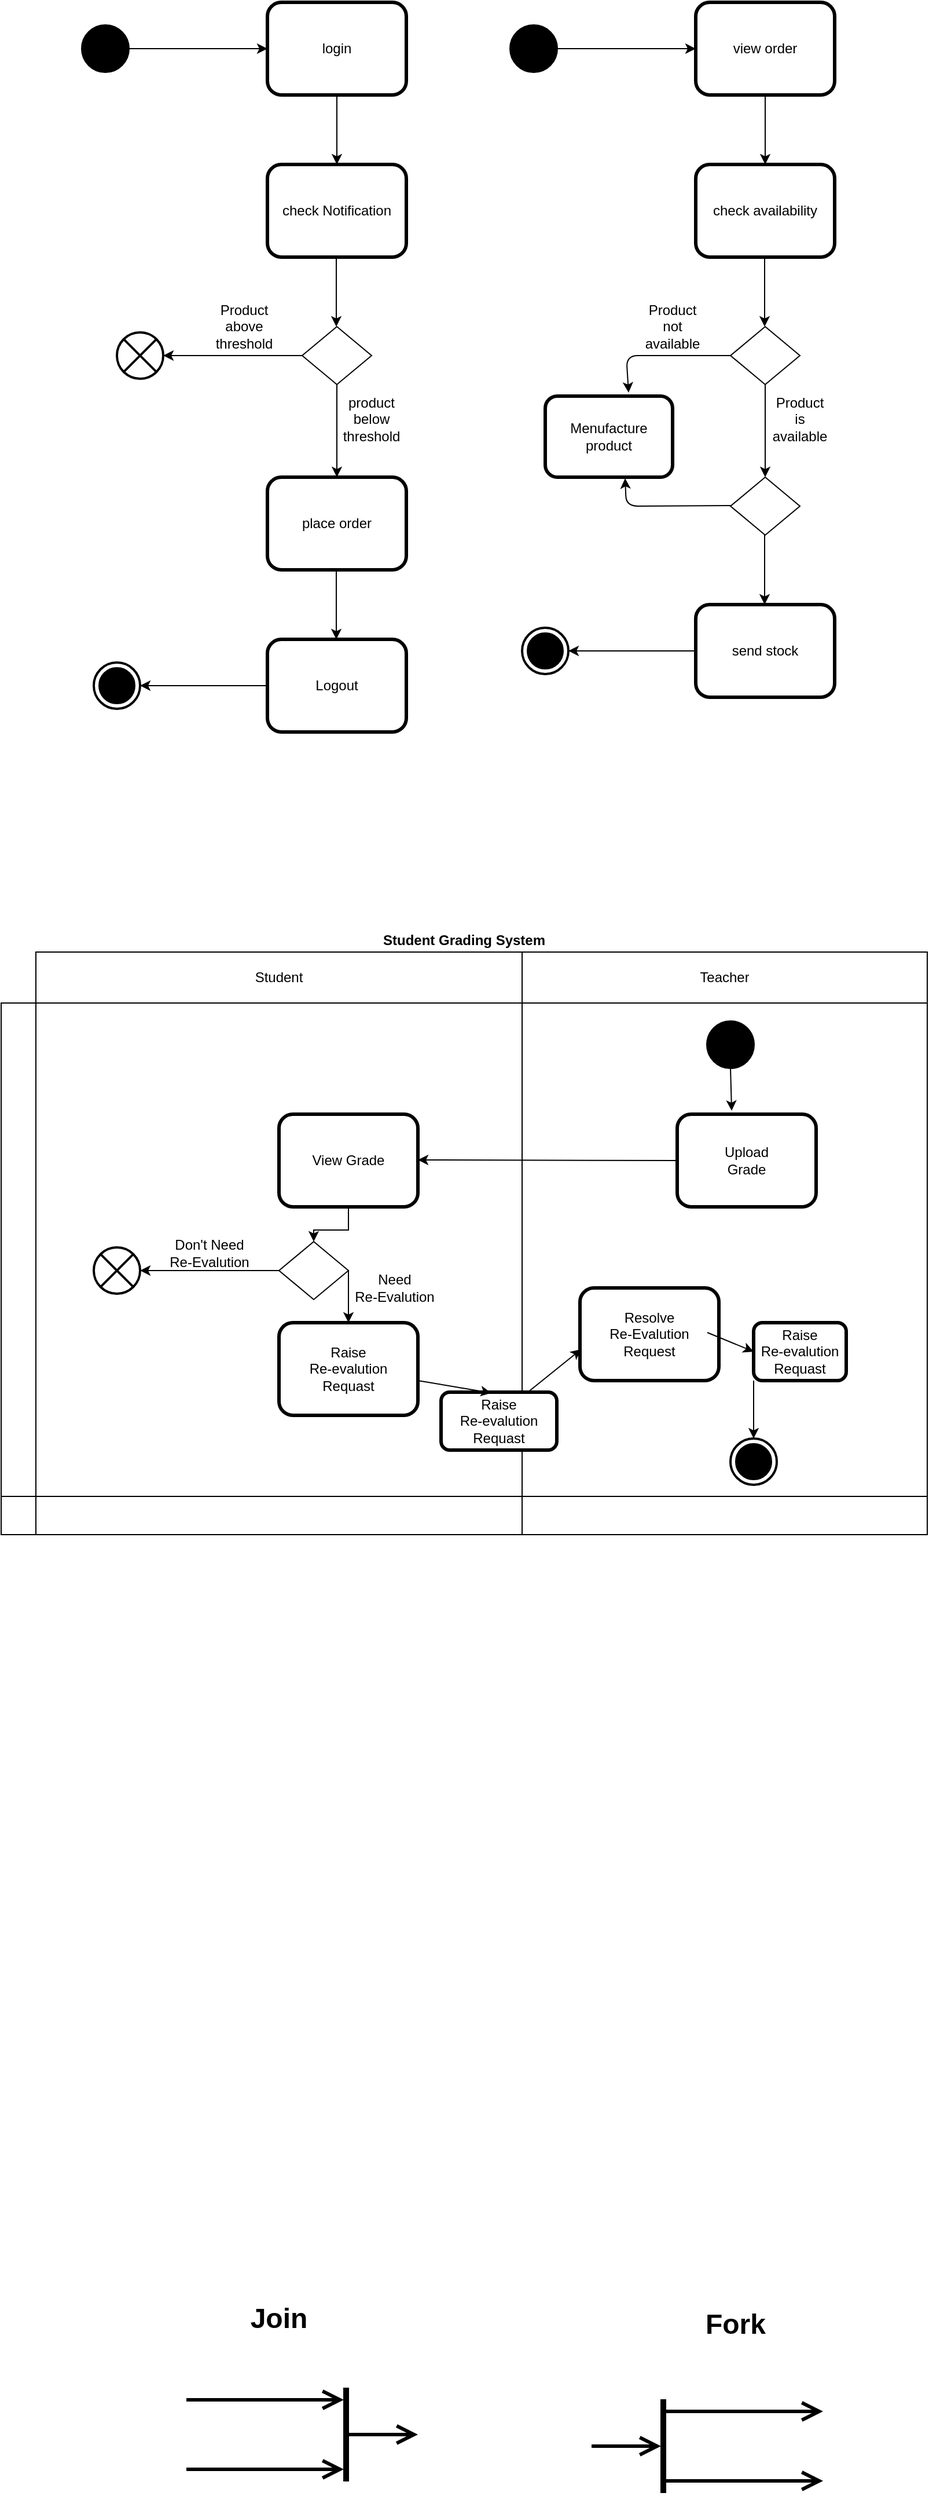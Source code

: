 <mxfile version="14.1.2" type="github">
  <diagram id="cJAWYM42isbmqPtvwPU_" name="Page-1">
    <mxGraphModel dx="1037" dy="586" grid="1" gridSize="10" guides="1" tooltips="1" connect="1" arrows="1" fold="1" page="1" pageScale="1" pageWidth="850" pageHeight="1100" math="0" shadow="0">
      <root>
        <mxCell id="0" />
        <mxCell id="1" parent="0" />
        <mxCell id="GiAE5ClyJ_Z83PEIx40X-1" value="" style="shape=ellipse;html=1;fillColor=#000000;strokeWidth=2;verticalLabelPosition=bottom;verticalAlignment=top;perimeter=ellipsePerimeter;" parent="1" vertex="1">
          <mxGeometry x="90" y="130" width="40" height="40" as="geometry" />
        </mxCell>
        <mxCell id="GiAE5ClyJ_Z83PEIx40X-2" value="" style="html=1;shape=mxgraph.sysml.actFinal;strokeWidth=2;verticalLabelPosition=bottom;verticalAlignment=top;" parent="1" vertex="1">
          <mxGeometry x="100" y="680" width="40" height="40" as="geometry" />
        </mxCell>
        <mxCell id="GiAE5ClyJ_Z83PEIx40X-3" value="login" style="shape=ext;rounded=1;html=1;whiteSpace=wrap;strokeWidth=3;" parent="1" vertex="1">
          <mxGeometry x="250" y="110" width="120" height="80" as="geometry" />
        </mxCell>
        <mxCell id="GiAE5ClyJ_Z83PEIx40X-4" value="" style="endArrow=classic;html=1;exitX=1;exitY=0.5;exitDx=0;exitDy=0;entryX=0;entryY=0.5;entryDx=0;entryDy=0;" parent="1" source="GiAE5ClyJ_Z83PEIx40X-1" target="GiAE5ClyJ_Z83PEIx40X-3" edge="1">
          <mxGeometry width="50" height="50" relative="1" as="geometry">
            <mxPoint x="400" y="250" as="sourcePoint" />
            <mxPoint x="450" y="200" as="targetPoint" />
          </mxGeometry>
        </mxCell>
        <mxCell id="GiAE5ClyJ_Z83PEIx40X-5" value="" style="endArrow=classic;html=1;exitX=0.5;exitY=1;exitDx=0;exitDy=0;" parent="1" source="GiAE5ClyJ_Z83PEIx40X-3" edge="1">
          <mxGeometry width="50" height="50" relative="1" as="geometry">
            <mxPoint x="400" y="250" as="sourcePoint" />
            <mxPoint x="310" y="250" as="targetPoint" />
          </mxGeometry>
        </mxCell>
        <mxCell id="GiAE5ClyJ_Z83PEIx40X-6" value="check Notification" style="shape=ext;rounded=1;html=1;whiteSpace=wrap;strokeWidth=3;" parent="1" vertex="1">
          <mxGeometry x="250" y="250" width="120" height="80" as="geometry" />
        </mxCell>
        <mxCell id="GiAE5ClyJ_Z83PEIx40X-7" value="" style="endArrow=classic;html=1;exitX=0.5;exitY=1;exitDx=0;exitDy=0;" parent="1" edge="1">
          <mxGeometry width="50" height="50" relative="1" as="geometry">
            <mxPoint x="309.5" y="330" as="sourcePoint" />
            <mxPoint x="309.5" y="390" as="targetPoint" />
          </mxGeometry>
        </mxCell>
        <mxCell id="GiAE5ClyJ_Z83PEIx40X-8" value="place order" style="shape=ext;rounded=1;html=1;whiteSpace=wrap;strokeWidth=3;" parent="1" vertex="1">
          <mxGeometry x="250" y="520" width="120" height="80" as="geometry" />
        </mxCell>
        <mxCell id="GiAE5ClyJ_Z83PEIx40X-11" value="" style="endArrow=classic;html=1;exitX=0.5;exitY=1;exitDx=0;exitDy=0;" parent="1" edge="1">
          <mxGeometry width="50" height="50" relative="1" as="geometry">
            <mxPoint x="309.5" y="600" as="sourcePoint" />
            <mxPoint x="309.5" y="660" as="targetPoint" />
          </mxGeometry>
        </mxCell>
        <mxCell id="GiAE5ClyJ_Z83PEIx40X-12" value="Logout" style="shape=ext;rounded=1;html=1;whiteSpace=wrap;strokeWidth=3;" parent="1" vertex="1">
          <mxGeometry x="250" y="660" width="120" height="80" as="geometry" />
        </mxCell>
        <mxCell id="GiAE5ClyJ_Z83PEIx40X-13" value="" style="endArrow=classic;html=1;entryX=1;entryY=0.5;entryDx=0;entryDy=0;entryPerimeter=0;exitX=0;exitY=0.5;exitDx=0;exitDy=0;" parent="1" source="GiAE5ClyJ_Z83PEIx40X-12" target="GiAE5ClyJ_Z83PEIx40X-2" edge="1">
          <mxGeometry width="50" height="50" relative="1" as="geometry">
            <mxPoint x="400" y="550" as="sourcePoint" />
            <mxPoint x="450" y="500" as="targetPoint" />
          </mxGeometry>
        </mxCell>
        <mxCell id="GiAE5ClyJ_Z83PEIx40X-14" value="" style="rhombus;whiteSpace=wrap;html=1;" parent="1" vertex="1">
          <mxGeometry x="280" y="390" width="60" height="50" as="geometry" />
        </mxCell>
        <mxCell id="GiAE5ClyJ_Z83PEIx40X-15" value="" style="endArrow=classic;html=1;exitX=0;exitY=0.5;exitDx=0;exitDy=0;" parent="1" source="GiAE5ClyJ_Z83PEIx40X-14" edge="1">
          <mxGeometry width="50" height="50" relative="1" as="geometry">
            <mxPoint x="400" y="450" as="sourcePoint" />
            <mxPoint x="160" y="415" as="targetPoint" />
          </mxGeometry>
        </mxCell>
        <mxCell id="GiAE5ClyJ_Z83PEIx40X-16" value="" style="endArrow=classic;html=1;exitX=0.5;exitY=1;exitDx=0;exitDy=0;" parent="1" source="GiAE5ClyJ_Z83PEIx40X-14" edge="1">
          <mxGeometry width="50" height="50" relative="1" as="geometry">
            <mxPoint x="400" y="450" as="sourcePoint" />
            <mxPoint x="310" y="520" as="targetPoint" />
          </mxGeometry>
        </mxCell>
        <mxCell id="GiAE5ClyJ_Z83PEIx40X-18" value="&lt;div&gt;Product &lt;br&gt;&lt;/div&gt;&lt;div&gt;above threshold&lt;br&gt;&lt;/div&gt;" style="text;html=1;strokeColor=none;fillColor=none;align=center;verticalAlign=middle;whiteSpace=wrap;rounded=0;" parent="1" vertex="1">
          <mxGeometry x="210" y="380" width="40" height="20" as="geometry" />
        </mxCell>
        <mxCell id="GiAE5ClyJ_Z83PEIx40X-19" value="&lt;div&gt;product &lt;br&gt;&lt;/div&gt;&lt;div&gt;below&lt;/div&gt;&lt;div&gt;threshold&lt;br&gt;&lt;/div&gt;" style="text;html=1;strokeColor=none;fillColor=none;align=center;verticalAlign=middle;whiteSpace=wrap;rounded=0;" parent="1" vertex="1">
          <mxGeometry x="320" y="460" width="40" height="20" as="geometry" />
        </mxCell>
        <mxCell id="GiAE5ClyJ_Z83PEIx40X-20" value="" style="html=1;shape=mxgraph.sysml.flowFinal;strokeWidth=2;verticalLabelPosition=bottom;verticalAlignment=top;" parent="1" vertex="1">
          <mxGeometry x="120" y="395" width="40" height="40" as="geometry" />
        </mxCell>
        <mxCell id="GiAE5ClyJ_Z83PEIx40X-21" value="" style="shape=ellipse;html=1;fillColor=#000000;strokeWidth=2;verticalLabelPosition=bottom;verticalAlignment=top;perimeter=ellipsePerimeter;" parent="1" vertex="1">
          <mxGeometry x="460" y="130" width="40" height="40" as="geometry" />
        </mxCell>
        <mxCell id="GiAE5ClyJ_Z83PEIx40X-22" value="" style="html=1;shape=mxgraph.sysml.actFinal;strokeWidth=2;verticalLabelPosition=bottom;verticalAlignment=top;" parent="1" vertex="1">
          <mxGeometry x="470" y="650" width="40" height="40" as="geometry" />
        </mxCell>
        <mxCell id="GiAE5ClyJ_Z83PEIx40X-23" value="view order" style="shape=ext;rounded=1;html=1;whiteSpace=wrap;strokeWidth=3;" parent="1" vertex="1">
          <mxGeometry x="620" y="110" width="120" height="80" as="geometry" />
        </mxCell>
        <mxCell id="GiAE5ClyJ_Z83PEIx40X-24" value="" style="endArrow=classic;html=1;exitX=1;exitY=0.5;exitDx=0;exitDy=0;entryX=0;entryY=0.5;entryDx=0;entryDy=0;" parent="1" source="GiAE5ClyJ_Z83PEIx40X-21" target="GiAE5ClyJ_Z83PEIx40X-23" edge="1">
          <mxGeometry width="50" height="50" relative="1" as="geometry">
            <mxPoint x="770" y="250" as="sourcePoint" />
            <mxPoint x="820" y="200" as="targetPoint" />
          </mxGeometry>
        </mxCell>
        <mxCell id="GiAE5ClyJ_Z83PEIx40X-25" value="" style="endArrow=classic;html=1;exitX=0.5;exitY=1;exitDx=0;exitDy=0;" parent="1" source="GiAE5ClyJ_Z83PEIx40X-23" edge="1">
          <mxGeometry width="50" height="50" relative="1" as="geometry">
            <mxPoint x="770" y="250" as="sourcePoint" />
            <mxPoint x="680" y="250" as="targetPoint" />
          </mxGeometry>
        </mxCell>
        <mxCell id="GiAE5ClyJ_Z83PEIx40X-26" value="check availability" style="shape=ext;rounded=1;html=1;whiteSpace=wrap;strokeWidth=3;" parent="1" vertex="1">
          <mxGeometry x="620" y="250" width="120" height="80" as="geometry" />
        </mxCell>
        <mxCell id="GiAE5ClyJ_Z83PEIx40X-27" value="" style="endArrow=classic;html=1;exitX=0.5;exitY=1;exitDx=0;exitDy=0;" parent="1" edge="1">
          <mxGeometry width="50" height="50" relative="1" as="geometry">
            <mxPoint x="679.5" y="330" as="sourcePoint" />
            <mxPoint x="679.5" y="390" as="targetPoint" />
          </mxGeometry>
        </mxCell>
        <mxCell id="GiAE5ClyJ_Z83PEIx40X-29" value="" style="endArrow=classic;html=1;exitX=0.5;exitY=1;exitDx=0;exitDy=0;" parent="1" edge="1">
          <mxGeometry width="50" height="50" relative="1" as="geometry">
            <mxPoint x="679.5" y="570" as="sourcePoint" />
            <mxPoint x="679.5" y="630" as="targetPoint" />
          </mxGeometry>
        </mxCell>
        <mxCell id="GiAE5ClyJ_Z83PEIx40X-30" value="send stock" style="shape=ext;rounded=1;html=1;whiteSpace=wrap;strokeWidth=3;" parent="1" vertex="1">
          <mxGeometry x="620" y="630" width="120" height="80" as="geometry" />
        </mxCell>
        <mxCell id="GiAE5ClyJ_Z83PEIx40X-31" value="" style="endArrow=classic;html=1;entryX=1;entryY=0.5;entryDx=0;entryDy=0;entryPerimeter=0;exitX=0;exitY=0.5;exitDx=0;exitDy=0;" parent="1" source="GiAE5ClyJ_Z83PEIx40X-30" target="GiAE5ClyJ_Z83PEIx40X-22" edge="1">
          <mxGeometry width="50" height="50" relative="1" as="geometry">
            <mxPoint x="770" y="520" as="sourcePoint" />
            <mxPoint x="820" y="470" as="targetPoint" />
          </mxGeometry>
        </mxCell>
        <mxCell id="GiAE5ClyJ_Z83PEIx40X-32" value="" style="rhombus;whiteSpace=wrap;html=1;" parent="1" vertex="1">
          <mxGeometry x="650" y="390" width="60" height="50" as="geometry" />
        </mxCell>
        <mxCell id="GiAE5ClyJ_Z83PEIx40X-33" value="" style="endArrow=classic;html=1;exitX=0;exitY=0.5;exitDx=0;exitDy=0;" parent="1" source="GiAE5ClyJ_Z83PEIx40X-32" edge="1">
          <mxGeometry width="50" height="50" relative="1" as="geometry">
            <mxPoint x="770" y="450" as="sourcePoint" />
            <mxPoint x="562" y="447" as="targetPoint" />
            <Array as="points">
              <mxPoint x="560" y="415" />
            </Array>
          </mxGeometry>
        </mxCell>
        <mxCell id="GiAE5ClyJ_Z83PEIx40X-34" value="" style="endArrow=classic;html=1;exitX=0.5;exitY=1;exitDx=0;exitDy=0;" parent="1" source="GiAE5ClyJ_Z83PEIx40X-32" edge="1">
          <mxGeometry width="50" height="50" relative="1" as="geometry">
            <mxPoint x="770" y="450" as="sourcePoint" />
            <mxPoint x="680" y="520" as="targetPoint" />
          </mxGeometry>
        </mxCell>
        <mxCell id="GiAE5ClyJ_Z83PEIx40X-35" value="Product not available" style="text;html=1;strokeColor=none;fillColor=none;align=center;verticalAlign=middle;whiteSpace=wrap;rounded=0;" parent="1" vertex="1">
          <mxGeometry x="580" y="380" width="40" height="20" as="geometry" />
        </mxCell>
        <mxCell id="GiAE5ClyJ_Z83PEIx40X-36" value="&lt;div&gt;Product &lt;br&gt;&lt;/div&gt;&lt;div&gt;is &lt;br&gt;&lt;/div&gt;&lt;div&gt;available&lt;br&gt;&lt;/div&gt;" style="text;html=1;strokeColor=none;fillColor=none;align=center;verticalAlign=middle;whiteSpace=wrap;rounded=0;" parent="1" vertex="1">
          <mxGeometry x="690" y="460" width="40" height="20" as="geometry" />
        </mxCell>
        <mxCell id="GiAE5ClyJ_Z83PEIx40X-38" value="" style="rhombus;whiteSpace=wrap;html=1;" parent="1" vertex="1">
          <mxGeometry x="650" y="520" width="60" height="50" as="geometry" />
        </mxCell>
        <mxCell id="GiAE5ClyJ_Z83PEIx40X-39" value="&lt;div&gt;Menufacture&lt;/div&gt;&lt;div&gt; product&lt;/div&gt;" style="shape=ext;rounded=1;html=1;whiteSpace=wrap;strokeWidth=3;" parent="1" vertex="1">
          <mxGeometry x="490" y="450" width="110" height="70" as="geometry" />
        </mxCell>
        <mxCell id="GiAE5ClyJ_Z83PEIx40X-40" value="" style="endArrow=classic;html=1;exitX=0;exitY=0.5;exitDx=0;exitDy=0;entryX=0.627;entryY=1.014;entryDx=0;entryDy=0;entryPerimeter=0;" parent="1" target="GiAE5ClyJ_Z83PEIx40X-39" edge="1">
          <mxGeometry width="50" height="50" relative="1" as="geometry">
            <mxPoint x="650" y="544.5" as="sourcePoint" />
            <mxPoint x="530" y="545" as="targetPoint" />
            <Array as="points">
              <mxPoint x="560" y="545" />
            </Array>
          </mxGeometry>
        </mxCell>
        <mxCell id="GiAE5ClyJ_Z83PEIx40X-42" value="&lt;b&gt;Student Grading System&lt;/b&gt;" style="shape=table;html=1;whiteSpace=wrap;startSize=20;container=1;collapsible=0;childLayout=tableLayout;fillColor=none;swimlaneFillColor=#ffffff;strokeColor=none;" parent="1" vertex="1">
          <mxGeometry x="20" y="910" width="800" height="523" as="geometry" />
        </mxCell>
        <mxCell id="GiAE5ClyJ_Z83PEIx40X-43" value="" style="shape=partialRectangle;html=1;whiteSpace=wrap;collapsible=0;dropTarget=0;pointerEvents=0;fillColor=none;top=0;left=0;bottom=0;right=0;points=[[0,0.5],[1,0.5]];portConstraint=eastwest;strokeColor=none;" parent="GiAE5ClyJ_Z83PEIx40X-42" vertex="1">
          <mxGeometry y="20" width="800" height="44" as="geometry" />
        </mxCell>
        <mxCell id="GiAE5ClyJ_Z83PEIx40X-44" value="" style="shape=partialRectangle;html=1;whiteSpace=wrap;connectable=0;fillColor=none;top=1;left=1;bottom=1;right=1;overflow=hidden;strokeColor=none;" parent="GiAE5ClyJ_Z83PEIx40X-43" vertex="1">
          <mxGeometry width="30" height="44" as="geometry" />
        </mxCell>
        <mxCell id="GiAE5ClyJ_Z83PEIx40X-45" value="Student " style="shape=partialRectangle;html=1;whiteSpace=wrap;connectable=0;fillColor=none;top=1;left=1;bottom=1;right=1;overflow=hidden;" parent="GiAE5ClyJ_Z83PEIx40X-43" vertex="1">
          <mxGeometry x="30" width="420" height="44" as="geometry" />
        </mxCell>
        <mxCell id="GiAE5ClyJ_Z83PEIx40X-46" value="Teacher" style="shape=partialRectangle;html=1;whiteSpace=wrap;connectable=0;fillColor=none;top=1;left=1;bottom=1;right=1;overflow=hidden;" parent="GiAE5ClyJ_Z83PEIx40X-43" vertex="1">
          <mxGeometry x="450" width="350" height="44" as="geometry" />
        </mxCell>
        <mxCell id="GiAE5ClyJ_Z83PEIx40X-47" value="" style="shape=partialRectangle;html=1;whiteSpace=wrap;collapsible=0;dropTarget=0;pointerEvents=0;fillColor=none;top=1;left=1;bottom=1;right=1;points=[[0,0.5],[1,0.5]];portConstraint=eastwest;" parent="GiAE5ClyJ_Z83PEIx40X-42" vertex="1">
          <mxGeometry y="64" width="800" height="426" as="geometry" />
        </mxCell>
        <mxCell id="GiAE5ClyJ_Z83PEIx40X-48" value="" style="shape=partialRectangle;html=1;whiteSpace=wrap;connectable=0;fillColor=none;top=1;left=1;bottom=1;right=1;overflow=hidden;horizontal=0;" parent="GiAE5ClyJ_Z83PEIx40X-47" vertex="1">
          <mxGeometry width="30" height="426" as="geometry" />
        </mxCell>
        <mxCell id="GiAE5ClyJ_Z83PEIx40X-49" value="" style="shape=partialRectangle;html=1;whiteSpace=wrap;connectable=0;fillColor=none;top=1;left=1;bottom=1;right=1;overflow=hidden;" parent="GiAE5ClyJ_Z83PEIx40X-47" vertex="1">
          <mxGeometry x="30" width="420" height="426" as="geometry" />
        </mxCell>
        <mxCell id="GiAE5ClyJ_Z83PEIx40X-50" value="" style="shape=partialRectangle;html=1;whiteSpace=wrap;connectable=0;fillColor=none;top=1;left=1;bottom=1;right=1;overflow=hidden;" parent="GiAE5ClyJ_Z83PEIx40X-47" vertex="1">
          <mxGeometry x="450" width="350" height="426" as="geometry" />
        </mxCell>
        <mxCell id="GiAE5ClyJ_Z83PEIx40X-51" value="" style="shape=partialRectangle;html=1;whiteSpace=wrap;collapsible=0;dropTarget=0;pointerEvents=0;fillColor=none;top=1;left=1;bottom=1;right=1;points=[[0,0.5],[1,0.5]];portConstraint=eastwest;" parent="GiAE5ClyJ_Z83PEIx40X-42" vertex="1">
          <mxGeometry y="490" width="800" height="33" as="geometry" />
        </mxCell>
        <mxCell id="GiAE5ClyJ_Z83PEIx40X-52" value="" style="shape=partialRectangle;html=1;whiteSpace=wrap;connectable=0;fillColor=none;top=1;left=1;bottom=1;right=1;overflow=hidden;horizontal=0;" parent="GiAE5ClyJ_Z83PEIx40X-51" vertex="1">
          <mxGeometry width="30" height="33" as="geometry" />
        </mxCell>
        <mxCell id="GiAE5ClyJ_Z83PEIx40X-53" value="" style="shape=partialRectangle;html=1;whiteSpace=wrap;connectable=0;fillColor=none;top=1;left=1;bottom=1;right=1;overflow=hidden;" parent="GiAE5ClyJ_Z83PEIx40X-51" vertex="1">
          <mxGeometry x="30" width="420" height="33" as="geometry" />
        </mxCell>
        <mxCell id="GiAE5ClyJ_Z83PEIx40X-54" value="" style="shape=partialRectangle;html=1;whiteSpace=wrap;connectable=0;fillColor=none;top=1;left=1;bottom=1;right=1;overflow=hidden;" parent="GiAE5ClyJ_Z83PEIx40X-51" vertex="1">
          <mxGeometry x="450" width="350" height="33" as="geometry" />
        </mxCell>
        <mxCell id="XvXeBqfFQRyHjY4VUtwK-10" value="" style="edgeStyle=orthogonalEdgeStyle;rounded=0;orthogonalLoop=1;jettySize=auto;html=1;" edge="1" parent="1" source="XvXeBqfFQRyHjY4VUtwK-1" target="XvXeBqfFQRyHjY4VUtwK-6">
          <mxGeometry relative="1" as="geometry" />
        </mxCell>
        <mxCell id="XvXeBqfFQRyHjY4VUtwK-1" value="View Grade" style="shape=ext;rounded=1;html=1;whiteSpace=wrap;strokeWidth=3;" vertex="1" parent="1">
          <mxGeometry x="260" y="1070" width="120" height="80" as="geometry" />
        </mxCell>
        <mxCell id="XvXeBqfFQRyHjY4VUtwK-2" value="&lt;div&gt;Raise&lt;/div&gt;&lt;div&gt; Re-evalution&lt;/div&gt;&lt;div&gt;Requast&lt;br&gt;&lt;/div&gt;" style="shape=ext;rounded=1;html=1;whiteSpace=wrap;strokeWidth=3;" vertex="1" parent="1">
          <mxGeometry x="260" y="1250" width="120" height="80" as="geometry" />
        </mxCell>
        <mxCell id="XvXeBqfFQRyHjY4VUtwK-3" value="&lt;div&gt;Resolve&lt;/div&gt;&lt;div&gt; Re-Evalution&lt;/div&gt;&lt;div&gt;Request&lt;br&gt;&lt;/div&gt;" style="shape=ext;rounded=1;html=1;whiteSpace=wrap;strokeWidth=3;" vertex="1" parent="1">
          <mxGeometry x="520" y="1220" width="120" height="80" as="geometry" />
        </mxCell>
        <mxCell id="XvXeBqfFQRyHjY4VUtwK-4" value="&lt;div&gt;Upload&lt;/div&gt;&lt;div&gt;Grade&lt;br&gt;&lt;/div&gt;" style="shape=ext;rounded=1;html=1;whiteSpace=wrap;strokeWidth=3;" vertex="1" parent="1">
          <mxGeometry x="604" y="1070" width="120" height="80" as="geometry" />
        </mxCell>
        <mxCell id="XvXeBqfFQRyHjY4VUtwK-6" value="" style="rhombus;whiteSpace=wrap;html=1;" vertex="1" parent="1">
          <mxGeometry x="260" y="1180" width="60" height="50" as="geometry" />
        </mxCell>
        <mxCell id="XvXeBqfFQRyHjY4VUtwK-7" value="" style="endArrow=classic;html=1;exitX=0;exitY=0.5;exitDx=0;exitDy=0;" edge="1" parent="1" source="XvXeBqfFQRyHjY4VUtwK-6">
          <mxGeometry width="50" height="50" relative="1" as="geometry">
            <mxPoint x="380" y="1240" as="sourcePoint" />
            <mxPoint x="140" y="1205" as="targetPoint" />
          </mxGeometry>
        </mxCell>
        <mxCell id="XvXeBqfFQRyHjY4VUtwK-8" value="" style="endArrow=classic;html=1;exitX=1;exitY=0.5;exitDx=0;exitDy=0;" edge="1" parent="1" source="XvXeBqfFQRyHjY4VUtwK-6">
          <mxGeometry width="50" height="50" relative="1" as="geometry">
            <mxPoint x="410" y="1240" as="sourcePoint" />
            <mxPoint x="320" y="1250" as="targetPoint" />
          </mxGeometry>
        </mxCell>
        <mxCell id="XvXeBqfFQRyHjY4VUtwK-9" value="" style="html=1;shape=mxgraph.sysml.flowFinal;strokeWidth=2;verticalLabelPosition=bottom;verticalAlignment=top;" vertex="1" parent="1">
          <mxGeometry x="100" y="1185" width="40" height="40" as="geometry" />
        </mxCell>
        <mxCell id="XvXeBqfFQRyHjY4VUtwK-13" value="" style="group;direction=south;" vertex="1" connectable="0" parent="1">
          <mxGeometry x="640" y="1330" width="40" height="150" as="geometry" />
        </mxCell>
        <mxCell id="XvXeBqfFQRyHjY4VUtwK-11" value="" style="html=1;shape=mxgraph.sysml.actFinal;strokeWidth=2;verticalLabelPosition=bottom;verticalAlignment=top;direction=west;" vertex="1" parent="XvXeBqfFQRyHjY4VUtwK-13">
          <mxGeometry x="10" y="20" width="40" height="40" as="geometry" />
        </mxCell>
        <mxCell id="XvXeBqfFQRyHjY4VUtwK-12" value="" style="endArrow=classic;html=1;entryX=0.5;entryY=1;entryDx=0;entryDy=0;entryPerimeter=0;exitX=0;exitY=1;exitDx=0;exitDy=0;" edge="1" parent="1" target="XvXeBqfFQRyHjY4VUtwK-11" source="XvXeBqfFQRyHjY4VUtwK-39">
          <mxGeometry width="50" height="50" relative="1" as="geometry">
            <mxPoint x="790" y="1350" as="sourcePoint" />
            <mxPoint x="990" y="1150" as="targetPoint" />
          </mxGeometry>
        </mxCell>
        <mxCell id="XvXeBqfFQRyHjY4VUtwK-14" value="" style="shape=ellipse;html=1;fillColor=#000000;strokeWidth=2;verticalLabelPosition=bottom;verticalAlignment=top;perimeter=ellipsePerimeter;" vertex="1" parent="1">
          <mxGeometry x="630" y="990" width="40" height="40" as="geometry" />
        </mxCell>
        <mxCell id="XvXeBqfFQRyHjY4VUtwK-16" value="" style="endArrow=classic;html=1;exitX=0.5;exitY=1;exitDx=0;exitDy=0;entryX=0.392;entryY=-0.037;entryDx=0;entryDy=0;entryPerimeter=0;" edge="1" parent="1" source="XvXeBqfFQRyHjY4VUtwK-14" target="XvXeBqfFQRyHjY4VUtwK-4">
          <mxGeometry width="50" height="50" relative="1" as="geometry">
            <mxPoint x="650" y="1050" as="sourcePoint" />
            <mxPoint x="540" y="1050" as="targetPoint" />
          </mxGeometry>
        </mxCell>
        <mxCell id="XvXeBqfFQRyHjY4VUtwK-17" value="" style="endArrow=classic;html=1;entryX=0.008;entryY=0.663;entryDx=0;entryDy=0;entryPerimeter=0;exitX=0.75;exitY=0;exitDx=0;exitDy=0;" edge="1" parent="1" source="XvXeBqfFQRyHjY4VUtwK-38" target="XvXeBqfFQRyHjY4VUtwK-3">
          <mxGeometry width="50" height="50" relative="1" as="geometry">
            <mxPoint x="380" y="1270" as="sourcePoint" />
            <mxPoint x="620" y="1270" as="targetPoint" />
          </mxGeometry>
        </mxCell>
        <mxCell id="XvXeBqfFQRyHjY4VUtwK-18" value="" style="endArrow=classic;html=1;entryX=1;entryY=0.5;entryDx=0;entryDy=0;entryPerimeter=0;exitX=0;exitY=0.5;exitDx=0;exitDy=0;" edge="1" parent="1" source="XvXeBqfFQRyHjY4VUtwK-4">
          <mxGeometry width="50" height="50" relative="1" as="geometry">
            <mxPoint x="490" y="1109.5" as="sourcePoint" />
            <mxPoint x="380" y="1109.5" as="targetPoint" />
          </mxGeometry>
        </mxCell>
        <mxCell id="XvXeBqfFQRyHjY4VUtwK-19" value="&lt;div&gt;Need &lt;br&gt;&lt;/div&gt;&lt;div&gt;Re-Evalution&lt;br&gt;&lt;/div&gt;" style="text;html=1;strokeColor=none;fillColor=none;align=center;verticalAlign=middle;whiteSpace=wrap;rounded=0;" vertex="1" parent="1">
          <mxGeometry x="320" y="1210" width="80" height="20" as="geometry" />
        </mxCell>
        <mxCell id="XvXeBqfFQRyHjY4VUtwK-20" value="&lt;div&gt;Don&#39;t Need &lt;br&gt;&lt;/div&gt;&lt;div&gt;Re-Evalution&lt;br&gt;&lt;/div&gt;" style="text;html=1;strokeColor=none;fillColor=none;align=center;verticalAlign=middle;whiteSpace=wrap;rounded=0;" vertex="1" parent="1">
          <mxGeometry x="160" y="1180" width="80" height="20" as="geometry" />
        </mxCell>
        <mxCell id="XvXeBqfFQRyHjY4VUtwK-21" value="" style="group" vertex="1" connectable="0" parent="1">
          <mxGeometry x="530" y="2180" width="200" height="80" as="geometry" />
        </mxCell>
        <mxCell id="GiAE5ClyJ_Z83PEIx40X-74" value="" style="shape=rect;html=1;fillColor=#000000;verticalLabelPosition=bottom;verticalAlignment=top;direction=east;" parent="XvXeBqfFQRyHjY4VUtwK-21" vertex="1">
          <mxGeometry x="60" width="4" height="80" as="geometry" />
        </mxCell>
        <mxCell id="GiAE5ClyJ_Z83PEIx40X-75" value="" style="edgeStyle=elbowEdgeStyle;html=1;elbow=horizontal;endArrow=none;rounded=0;startArrow=open;strokeWidth=3;startSize=12;" parent="XvXeBqfFQRyHjY4VUtwK-21" source="GiAE5ClyJ_Z83PEIx40X-74" edge="1">
          <mxGeometry relative="1" as="geometry">
            <mxPoint y="40" as="targetPoint" />
          </mxGeometry>
        </mxCell>
        <mxCell id="GiAE5ClyJ_Z83PEIx40X-76" value="" style="edgeStyle=elbowEdgeStyle;html=1;elbow=vertical;endArrow=open;rounded=0;strokeWidth=3;endSize=12;" parent="XvXeBqfFQRyHjY4VUtwK-21" source="GiAE5ClyJ_Z83PEIx40X-74" edge="1">
          <mxGeometry relative="1" as="geometry">
            <mxPoint x="200" y="10" as="targetPoint" />
          </mxGeometry>
        </mxCell>
        <mxCell id="GiAE5ClyJ_Z83PEIx40X-79" value="" style="edgeStyle=elbowEdgeStyle;html=1;elbow=vertical;endArrow=open;rounded=0;strokeWidth=3;endSize=12;" parent="XvXeBqfFQRyHjY4VUtwK-21" source="GiAE5ClyJ_Z83PEIx40X-74" edge="1">
          <mxGeometry relative="1" as="geometry">
            <mxPoint x="200" y="70" as="targetPoint" />
          </mxGeometry>
        </mxCell>
        <mxCell id="XvXeBqfFQRyHjY4VUtwK-29" value="" style="shape=rect;html=1;fillColor=#000000;verticalLabelPosition=bottom;labelBackgroundColor=#ffffff;verticalAlign=top;" vertex="1" parent="1">
          <mxGeometry x="316" y="2170" width="4" height="80" as="geometry" />
        </mxCell>
        <mxCell id="XvXeBqfFQRyHjY4VUtwK-30" value="" style="edgeStyle=elbowEdgeStyle;html=1;elbow=horizontal;rounded=0;endArrow=open;strokeWidth=3;endSize=12;" edge="1" source="XvXeBqfFQRyHjY4VUtwK-29" parent="1">
          <mxGeometry relative="1" as="geometry">
            <mxPoint x="380" y="2210" as="targetPoint" />
          </mxGeometry>
        </mxCell>
        <mxCell id="XvXeBqfFQRyHjY4VUtwK-31" value="" style="edgeStyle=elbowEdgeStyle;html=1;elbow=vertical;startArrow=open;endArrow=none;rounded=0;strokeWidth=3;startSize=12;" edge="1" source="XvXeBqfFQRyHjY4VUtwK-29" parent="1">
          <mxGeometry relative="1" as="geometry">
            <mxPoint x="180" y="2180" as="targetPoint" />
          </mxGeometry>
        </mxCell>
        <mxCell id="XvXeBqfFQRyHjY4VUtwK-34" value="" style="edgeStyle=elbowEdgeStyle;html=1;elbow=vertical;startArrow=open;endArrow=none;rounded=0;strokeWidth=3;startSize=12;" edge="1" source="XvXeBqfFQRyHjY4VUtwK-29" parent="1">
          <mxGeometry relative="1" as="geometry">
            <mxPoint x="180" y="2240" as="targetPoint" />
          </mxGeometry>
        </mxCell>
        <mxCell id="XvXeBqfFQRyHjY4VUtwK-35" value="&lt;font style=&quot;font-size: 24px&quot;&gt;&lt;b&gt;Join&lt;/b&gt;&lt;/font&gt;" style="text;html=1;strokeColor=none;fillColor=none;align=center;verticalAlign=middle;whiteSpace=wrap;rounded=0;" vertex="1" parent="1">
          <mxGeometry x="200" y="2070" width="120" height="80" as="geometry" />
        </mxCell>
        <mxCell id="XvXeBqfFQRyHjY4VUtwK-36" value="&lt;font style=&quot;font-size: 24px&quot;&gt;&lt;b&gt;Fork&lt;/b&gt;&lt;/font&gt;" style="text;html=1;strokeColor=none;fillColor=none;align=center;verticalAlign=middle;whiteSpace=wrap;rounded=0;" vertex="1" parent="1">
          <mxGeometry x="582.5" y="2080" width="143" height="70" as="geometry" />
        </mxCell>
        <mxCell id="XvXeBqfFQRyHjY4VUtwK-38" value="&lt;div&gt;Raise&lt;/div&gt;&lt;div&gt; Re-evalution&lt;/div&gt;&lt;div&gt;Requast&lt;br&gt;&lt;/div&gt;" style="shape=ext;rounded=1;html=1;whiteSpace=wrap;strokeWidth=3;" vertex="1" parent="1">
          <mxGeometry x="400" y="1310" width="100" height="50" as="geometry" />
        </mxCell>
        <mxCell id="XvXeBqfFQRyHjY4VUtwK-39" value="&lt;div&gt;Raise&lt;/div&gt;&lt;div&gt; Re-evalution&lt;/div&gt;&lt;div&gt;Requast&lt;br&gt;&lt;/div&gt;" style="shape=ext;rounded=1;html=1;whiteSpace=wrap;strokeWidth=3;" vertex="1" parent="1">
          <mxGeometry x="670" y="1250" width="80" height="50" as="geometry" />
        </mxCell>
        <mxCell id="XvXeBqfFQRyHjY4VUtwK-40" value="" style="endArrow=classic;html=1;entryX=0.433;entryY=0.013;entryDx=0;entryDy=0;entryPerimeter=0;" edge="1" parent="1" target="XvXeBqfFQRyHjY4VUtwK-38">
          <mxGeometry width="50" height="50" relative="1" as="geometry">
            <mxPoint x="380" y="1300" as="sourcePoint" />
            <mxPoint x="520.96" y="1303.04" as="targetPoint" />
          </mxGeometry>
        </mxCell>
        <mxCell id="XvXeBqfFQRyHjY4VUtwK-41" value="" style="endArrow=classic;html=1;entryX=0;entryY=0.5;entryDx=0;entryDy=0;" edge="1" parent="1" target="XvXeBqfFQRyHjY4VUtwK-39">
          <mxGeometry width="50" height="50" relative="1" as="geometry">
            <mxPoint x="630" y="1258.48" as="sourcePoint" />
            <mxPoint x="770.96" y="1261.52" as="targetPoint" />
          </mxGeometry>
        </mxCell>
      </root>
    </mxGraphModel>
  </diagram>
</mxfile>
